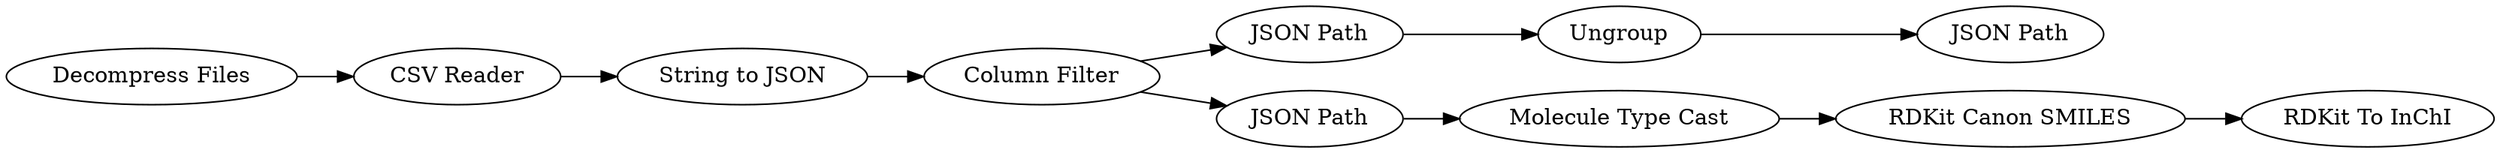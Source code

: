 digraph {
	14 -> 2
	4 -> 5
	3 -> 7
	13 -> 14
	3 -> 4
	5 -> 6
	11 -> 12
	2 -> 3
	10 -> 11
	7 -> 10
	5 [label=Ungroup]
	14 [label="CSV Reader"]
	13 [label="Decompress Files"]
	7 [label="JSON Path"]
	11 [label="RDKit Canon SMILES"]
	4 [label="JSON Path"]
	6 [label="JSON Path"]
	12 [label="RDKit To InChI"]
	3 [label="Column Filter"]
	2 [label="String to JSON"]
	10 [label="Molecule Type Cast"]
	rankdir=LR
}

